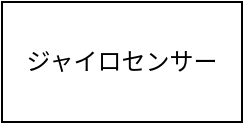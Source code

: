 <mxfile version="20.1.1" type="device"><diagram id="2S5248RB223ukNAoraUv" name="Page-1"><mxGraphModel dx="1088" dy="646" grid="1" gridSize="10" guides="1" tooltips="1" connect="1" arrows="1" fold="1" page="1" pageScale="1" pageWidth="827" pageHeight="1169" math="0" shadow="0"><root><mxCell id="0"/><mxCell id="1" parent="0"/><mxCell id="rKNMU1bb-AKaBAHZ8Gv6-1" value="ジャイロセンサー" style="rounded=0;whiteSpace=wrap;html=1;" vertex="1" parent="1"><mxGeometry x="90" y="90" width="120" height="60" as="geometry"/></mxCell></root></mxGraphModel></diagram></mxfile>